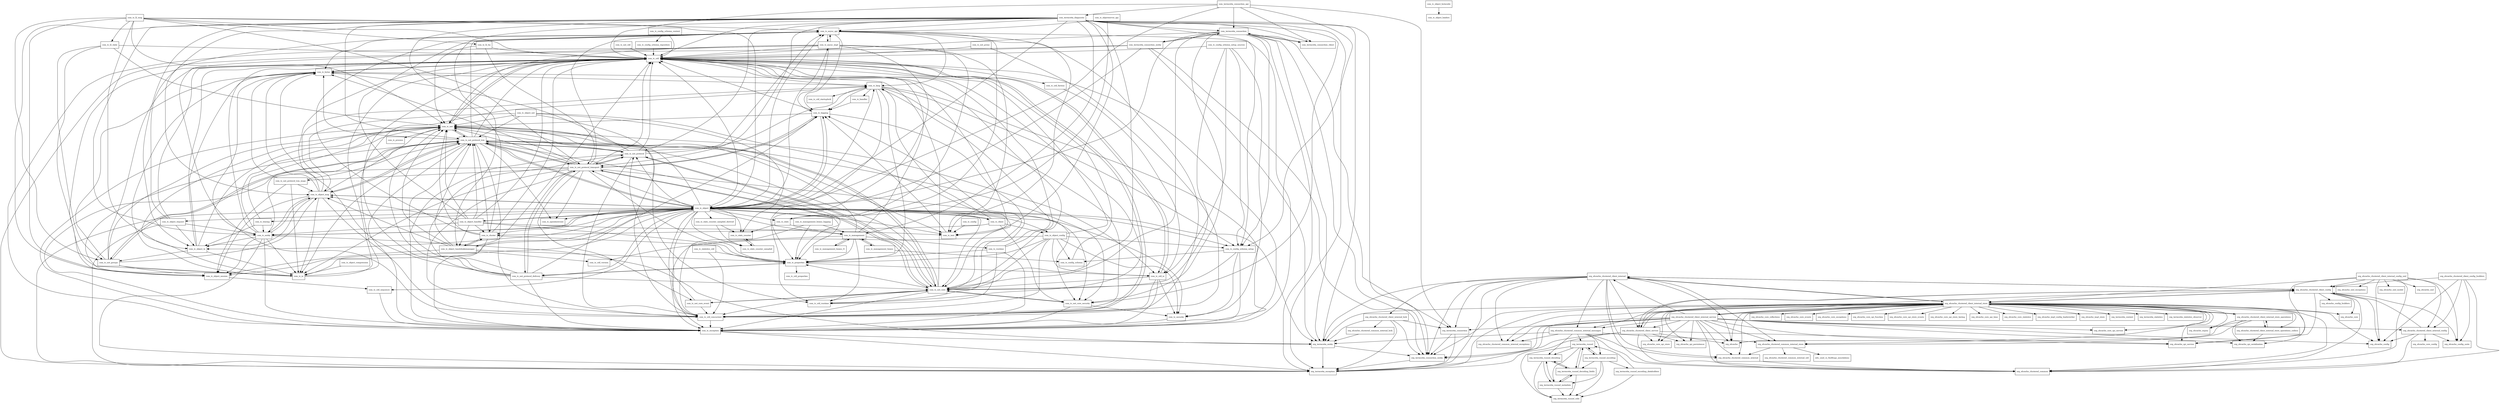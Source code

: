 digraph ehcache_clustered_3_4_0_package_dependencies {
  node [shape = box, fontsize=10.0];
  com_tc_async_api -> com_tc_async_impl;
  com_tc_async_api -> com_tc_bytes;
  com_tc_async_api -> com_tc_exception;
  com_tc_async_api -> com_tc_lang;
  com_tc_async_api -> com_tc_logging;
  com_tc_async_api -> com_tc_stats;
  com_tc_async_api -> com_tc_text;
  com_tc_async_api -> com_tc_util_concurrent;
  com_tc_async_impl -> com_tc_async_api;
  com_tc_async_impl -> com_tc_exception;
  com_tc_async_impl -> com_tc_logging;
  com_tc_async_impl -> com_tc_net;
  com_tc_async_impl -> com_tc_properties;
  com_tc_async_impl -> com_tc_stats;
  com_tc_async_impl -> com_tc_text;
  com_tc_async_impl -> com_tc_util;
  com_tc_async_impl -> com_tc_util_concurrent;
  com_tc_bytes -> com_tc_lang;
  com_tc_bytes -> com_tc_util;
  com_tc_client -> com_tc_cluster;
  com_tc_client -> com_tc_lang;
  com_tc_client -> com_tc_net_core_security;
  com_tc_client -> com_tc_object;
  com_tc_client -> com_tc_object_config;
  com_tc_cluster -> com_tc_async_api;
  com_tc_cluster -> com_tc_exception;
  com_tc_cluster -> com_tc_net;
  com_tc_cluster -> com_tc_net_protocol_tcm;
  com_tc_cluster -> com_tc_object_handshakemanager;
  com_tc_cluster -> com_tc_properties;
  com_tc_cluster -> com_tc_util;
  com_tc_config -> com_tc_text;
  com_tc_config_schema -> com_tc_util;
  com_tc_config_schema_context -> com_tc_config_schema_repository;
  com_tc_config_schema_context -> com_tc_util;
  com_tc_config_schema_repository -> com_tc_util;
  com_tc_config_schema_setup -> com_tc_config_schema;
  com_tc_config_schema_setup -> com_tc_exception;
  com_tc_config_schema_setup -> com_tc_net_core;
  com_tc_config_schema_setup -> com_tc_security;
  com_tc_config_schema_setup_sources -> com_tc_config_schema_setup;
  com_tc_config_schema_setup_sources -> com_tc_net_core;
  com_tc_config_schema_setup_sources -> com_tc_security;
  com_tc_config_schema_setup_sources -> com_tc_util;
  com_tc_config_schema_setup_sources -> com_tc_util_io;
  com_tc_entity -> com_tc_bytes;
  com_tc_entity -> com_tc_exception;
  com_tc_entity -> com_tc_io;
  com_tc_entity -> com_tc_net;
  com_tc_entity -> com_tc_net_protocol_tcm;
  com_tc_entity -> com_tc_object;
  com_tc_entity -> com_tc_object_msg;
  com_tc_entity -> com_tc_object_session;
  com_tc_entity -> com_tc_object_tx;
  com_tc_entity -> com_tc_util;
  com_tc_entity -> org_terracotta_entity;
  com_tc_entity -> org_terracotta_exception;
  com_tc_exception -> org_terracotta_entity;
  com_tc_exception -> org_terracotta_exception;
  com_tc_handler -> com_tc_logging;
  com_tc_io -> com_tc_bytes;
  com_tc_io -> com_tc_lang;
  com_tc_io -> com_tc_util;
  com_tc_l2_ha -> com_tc_net;
  com_tc_l2_ha -> com_tc_net_protocol_transport;
  com_tc_l2_ha -> com_tc_util;
  com_tc_l2_msg -> com_tc_async_api;
  com_tc_l2_msg -> com_tc_io;
  com_tc_l2_msg -> com_tc_l2_ha;
  com_tc_l2_msg -> com_tc_l2_state;
  com_tc_l2_msg -> com_tc_net;
  com_tc_l2_msg -> com_tc_net_groups;
  com_tc_l2_msg -> com_tc_net_protocol_transport;
  com_tc_l2_msg -> com_tc_object;
  com_tc_l2_msg -> com_tc_object_tx;
  com_tc_l2_msg -> com_tc_util;
  com_tc_l2_state -> com_tc_io;
  com_tc_l2_state -> com_tc_net;
  com_tc_l2_state -> com_tc_net_groups;
  com_tc_l2_state -> com_tc_util;
  com_tc_lang -> com_tc_config_schema_setup;
  com_tc_lang -> com_tc_exception;
  com_tc_lang -> com_tc_handler;
  com_tc_lang -> com_tc_logging;
  com_tc_lang -> com_tc_properties;
  com_tc_lang -> com_tc_util;
  com_tc_lang -> com_tc_util_concurrent;
  com_tc_lang -> com_tc_util_runtime;
  com_tc_lang -> com_tc_util_startuplock;
  com_tc_logging -> com_tc_net;
  com_tc_logging -> com_tc_net_protocol_transport;
  com_tc_logging -> com_tc_object;
  com_tc_logging -> com_tc_util;
  com_tc_logging -> com_tc_util_runtime;
  com_tc_management -> com_tc_exception;
  com_tc_management -> com_tc_management_beans;
  com_tc_management -> com_tc_management_beans_l1;
  com_tc_management -> com_tc_net;
  com_tc_management -> com_tc_properties;
  com_tc_management -> com_tc_runtime;
  com_tc_management -> com_tc_util;
  com_tc_management -> com_tc_util_runtime;
  com_tc_management_beans -> com_tc_config_schema;
  com_tc_management_beans -> com_tc_management;
  com_tc_management_beans_l1 -> com_tc_management;
  com_tc_management_beans_logging -> com_tc_management;
  com_tc_management_beans_logging -> com_tc_properties;
  com_tc_management_beans_logging -> com_tc_util_concurrent;
  com_tc_net -> com_tc_exception;
  com_tc_net -> com_tc_io;
  com_tc_net -> com_tc_net_core;
  com_tc_net -> com_tc_net_protocol_tcm;
  com_tc_net -> com_tc_process;
  com_tc_net -> com_tc_util;
  com_tc_net -> com_tc_util_io;
  com_tc_net -> com_tc_util_runtime;
  com_tc_net_core -> com_tc_bytes;
  com_tc_net_core -> com_tc_exception;
  com_tc_net_core -> com_tc_logging;
  com_tc_net_core -> com_tc_net;
  com_tc_net_core -> com_tc_net_core_event;
  com_tc_net_core -> com_tc_net_core_security;
  com_tc_net_core -> com_tc_net_protocol;
  com_tc_net_core -> com_tc_net_protocol_transport;
  com_tc_net_core -> com_tc_properties;
  com_tc_net_core -> com_tc_util;
  com_tc_net_core -> com_tc_util_concurrent;
  com_tc_net_core -> com_tc_util_runtime;
  com_tc_net_core_event -> com_tc_net_core;
  com_tc_net_core_event -> com_tc_net_protocol;
  com_tc_net_core_event -> com_tc_util_concurrent;
  com_tc_net_core_security -> com_tc_exception;
  com_tc_net_core_security -> com_tc_net_core;
  com_tc_net_core_security -> com_tc_security;
  com_tc_net_groups -> com_tc_bytes;
  com_tc_net_groups -> com_tc_io;
  com_tc_net_groups -> com_tc_net;
  com_tc_net_groups -> com_tc_net_protocol_tcm;
  com_tc_net_groups -> com_tc_object_msg;
  com_tc_net_groups -> com_tc_object_session;
  com_tc_net_groups -> com_tc_util;
  com_tc_net_protocol -> com_tc_async_api;
  com_tc_net_protocol -> com_tc_bytes;
  com_tc_net_protocol -> com_tc_exception;
  com_tc_net_protocol -> com_tc_lang;
  com_tc_net_protocol -> com_tc_net;
  com_tc_net_protocol -> com_tc_net_core;
  com_tc_net_protocol -> com_tc_net_protocol_tcm;
  com_tc_net_protocol -> com_tc_net_protocol_transport;
  com_tc_net_protocol -> com_tc_util;
  com_tc_net_protocol -> com_tc_util_concurrent;
  com_tc_net_protocol_delivery -> com_tc_bytes;
  com_tc_net_protocol_delivery -> com_tc_exception;
  com_tc_net_protocol_delivery -> com_tc_logging;
  com_tc_net_protocol_delivery -> com_tc_net;
  com_tc_net_protocol_delivery -> com_tc_net_core;
  com_tc_net_protocol_delivery -> com_tc_net_protocol;
  com_tc_net_protocol_delivery -> com_tc_net_protocol_tcm;
  com_tc_net_protocol_delivery -> com_tc_net_protocol_transport;
  com_tc_net_protocol_delivery -> com_tc_properties;
  com_tc_net_protocol_delivery -> com_tc_util;
  com_tc_net_protocol_tcm -> com_tc_async_api;
  com_tc_net_protocol_tcm -> com_tc_bytes;
  com_tc_net_protocol_tcm -> com_tc_exception;
  com_tc_net_protocol_tcm -> com_tc_io;
  com_tc_net_protocol_tcm -> com_tc_net;
  com_tc_net_protocol_tcm -> com_tc_net_core;
  com_tc_net_protocol_tcm -> com_tc_net_core_security;
  com_tc_net_protocol_tcm -> com_tc_net_groups;
  com_tc_net_protocol_tcm -> com_tc_net_protocol;
  com_tc_net_protocol_tcm -> com_tc_net_protocol_transport;
  com_tc_net_protocol_tcm -> com_tc_object;
  com_tc_net_protocol_tcm -> com_tc_object_msg;
  com_tc_net_protocol_tcm -> com_tc_object_session;
  com_tc_net_protocol_tcm -> com_tc_operatorevent;
  com_tc_net_protocol_tcm -> com_tc_properties;
  com_tc_net_protocol_tcm -> com_tc_text;
  com_tc_net_protocol_tcm -> com_tc_util;
  com_tc_net_protocol_tcm -> com_tc_util_concurrent;
  com_tc_net_protocol_tcm_msgs -> com_tc_bytes;
  com_tc_net_protocol_tcm_msgs -> com_tc_io;
  com_tc_net_protocol_tcm_msgs -> com_tc_net_protocol_tcm;
  com_tc_net_protocol_tcm_msgs -> com_tc_object_msg;
  com_tc_net_protocol_tcm_msgs -> com_tc_object_session;
  com_tc_net_protocol_transport -> com_tc_async_api;
  com_tc_net_protocol_transport -> com_tc_bytes;
  com_tc_net_protocol_transport -> com_tc_exception;
  com_tc_net_protocol_transport -> com_tc_io;
  com_tc_net_protocol_transport -> com_tc_logging;
  com_tc_net_protocol_transport -> com_tc_net;
  com_tc_net_protocol_transport -> com_tc_net_core;
  com_tc_net_protocol_transport -> com_tc_net_core_event;
  com_tc_net_protocol_transport -> com_tc_net_core_security;
  com_tc_net_protocol_transport -> com_tc_net_protocol;
  com_tc_net_protocol_transport -> com_tc_net_protocol_delivery;
  com_tc_net_protocol_transport -> com_tc_net_protocol_tcm;
  com_tc_net_protocol_transport -> com_tc_net_protocol_tcm_msgs;
  com_tc_net_protocol_transport -> com_tc_operatorevent;
  com_tc_net_protocol_transport -> com_tc_properties;
  com_tc_net_protocol_transport -> com_tc_util;
  com_tc_net_protocol_transport -> com_tc_util_concurrent;
  com_tc_net_proxy -> com_tc_util;
  com_tc_net_proxy -> com_tc_util_concurrent;
  com_tc_net_util -> com_tc_util;
  com_tc_object -> com_tc_async_api;
  com_tc_object -> com_tc_async_impl;
  com_tc_object -> com_tc_client;
  com_tc_object -> com_tc_cluster;
  com_tc_object -> com_tc_config_schema_setup;
  com_tc_object -> com_tc_entity;
  com_tc_object -> com_tc_exception;
  com_tc_object -> com_tc_io;
  com_tc_object -> com_tc_lang;
  com_tc_object -> com_tc_logging;
  com_tc_object -> com_tc_management;
  com_tc_object -> com_tc_net;
  com_tc_object -> com_tc_net_core;
  com_tc_object -> com_tc_net_core_security;
  com_tc_object -> com_tc_net_protocol;
  com_tc_object -> com_tc_net_protocol_delivery;
  com_tc_object -> com_tc_net_protocol_tcm;
  com_tc_object -> com_tc_net_protocol_transport;
  com_tc_object -> com_tc_object_config;
  com_tc_object -> com_tc_object_handler;
  com_tc_object -> com_tc_object_handshakemanager;
  com_tc_object -> com_tc_object_msg;
  com_tc_object -> com_tc_object_request;
  com_tc_object -> com_tc_object_session;
  com_tc_object -> com_tc_object_tx;
  com_tc_object -> com_tc_operatorevent;
  com_tc_object -> com_tc_properties;
  com_tc_object -> com_tc_security;
  com_tc_object -> com_tc_stats;
  com_tc_object -> com_tc_stats_counter;
  com_tc_object -> com_tc_stats_counter_sampled;
  com_tc_object -> com_tc_stats_counter_sampled_derived;
  com_tc_object -> com_tc_text;
  com_tc_object -> com_tc_tracing;
  com_tc_object -> com_tc_util;
  com_tc_object -> com_tc_util_concurrent;
  com_tc_object -> com_tc_util_sequence;
  com_tc_object -> org_terracotta_entity;
  com_tc_object -> org_terracotta_exception;
  com_tc_object_bytecode -> com_tc_object_loaders;
  com_tc_object_compression -> com_tc_io;
  com_tc_object_config -> com_tc_config_schema;
  com_tc_object_config -> com_tc_config_schema_setup;
  com_tc_object_config -> com_tc_net_core;
  com_tc_object_config -> com_tc_properties;
  com_tc_object_config -> com_tc_security;
  com_tc_object_config -> com_tc_util;
  com_tc_object_config -> com_tc_util_concurrent;
  com_tc_object_config -> com_tc_util_io;
  com_tc_object_config -> com_tc_util_version;
  com_tc_object_handler -> com_tc_async_api;
  com_tc_object_handler -> com_tc_cluster;
  com_tc_object_handler -> com_tc_entity;
  com_tc_object_handler -> com_tc_net;
  com_tc_object_handler -> com_tc_net_protocol_tcm;
  com_tc_object_handler -> com_tc_object;
  com_tc_object_handler -> com_tc_object_handshakemanager;
  com_tc_object_handler -> com_tc_object_msg;
  com_tc_object_handler -> com_tc_properties;
  com_tc_object_handler -> com_tc_text;
  com_tc_object_handler -> com_tc_util;
  com_tc_object_handshakemanager -> com_tc_cluster;
  com_tc_object_handshakemanager -> com_tc_net;
  com_tc_object_handshakemanager -> com_tc_net_protocol_tcm;
  com_tc_object_handshakemanager -> com_tc_object_msg;
  com_tc_object_handshakemanager -> com_tc_object_session;
  com_tc_object_handshakemanager -> com_tc_properties;
  com_tc_object_handshakemanager -> com_tc_util;
  com_tc_object_handshakemanager -> com_tc_util_version;
  com_tc_object_msg -> com_tc_bytes;
  com_tc_object_msg -> com_tc_entity;
  com_tc_object_msg -> com_tc_io;
  com_tc_object_msg -> com_tc_lang;
  com_tc_object_msg -> com_tc_net;
  com_tc_object_msg -> com_tc_net_protocol_tcm;
  com_tc_object_msg -> com_tc_object;
  com_tc_object_msg -> com_tc_object_session;
  com_tc_object_msg -> com_tc_object_tx;
  com_tc_object_msg -> com_tc_util;
  com_tc_object_msg -> com_tc_util_concurrent;
  com_tc_object_net -> com_tc_net;
  com_tc_object_net -> com_tc_net_core;
  com_tc_object_net -> com_tc_net_protocol_tcm;
  com_tc_object_net -> com_tc_object_msg;
  com_tc_object_net -> com_tc_stats_counter;
  com_tc_object_net -> com_tc_util_concurrent;
  com_tc_object_request -> com_tc_async_api;
  com_tc_object_request -> com_tc_entity;
  com_tc_object_request -> com_tc_object_tx;
  com_tc_object_request -> com_tc_util;
  com_tc_object_request -> org_terracotta_exception;
  com_tc_object_session -> com_tc_util;
  com_tc_object_session -> com_tc_util_sequence;
  com_tc_object_tx -> com_tc_bytes;
  com_tc_object_tx -> com_tc_io;
  com_tc_object_tx -> com_tc_net;
  com_tc_object_tx -> com_tc_net_groups;
  com_tc_object_tx -> com_tc_util;
  com_tc_objectserver_api -> com_tc_async_api;
  com_tc_objectserver_api -> com_tc_stats;
  com_tc_properties -> com_tc_net_protocol_delivery;
  com_tc_properties -> com_tc_util_io;
  com_tc_properties -> com_tc_util_properties;
  com_tc_runtime -> com_tc_exception;
  com_tc_runtime -> com_tc_lang;
  com_tc_runtime -> com_tc_properties;
  com_tc_runtime -> com_tc_util;
  com_tc_runtime -> com_tc_util_runtime;
  com_tc_security -> com_tc_exception;
  com_tc_statistics_util -> com_tc_properties;
  com_tc_statistics_util -> com_tc_util_concurrent;
  com_tc_stats -> com_tc_management;
  com_tc_stats -> com_tc_stats_counter;
  com_tc_stats_counter -> com_tc_stats_counter_sampled;
  com_tc_stats_counter_sampled -> com_tc_stats_counter;
  com_tc_stats_counter_sampled_derived -> com_tc_stats_counter;
  com_tc_stats_counter_sampled_derived -> com_tc_stats_counter_sampled;
  com_tc_text -> com_tc_logging;
  com_tc_tracing -> com_tc_entity;
  com_tc_tracing -> com_tc_net;
  com_tc_tracing -> com_tc_object_tx;
  com_tc_util -> com_tc_bytes;
  com_tc_util -> com_tc_exception;
  com_tc_util -> com_tc_net;
  com_tc_util -> com_tc_text;
  com_tc_util -> com_tc_util_concurrent;
  com_tc_util -> com_tc_util_factory;
  com_tc_util -> com_tc_util_io;
  com_tc_util_concurrent -> com_tc_exception;
  com_tc_util_concurrent -> com_tc_util;
  com_tc_util_factory -> com_tc_util_io;
  com_tc_util_io -> com_tc_exception;
  com_tc_util_io -> com_tc_net_core;
  com_tc_util_io -> com_tc_security;
  com_tc_util_io -> com_tc_util;
  com_tc_util_io -> com_tc_util_concurrent;
  com_tc_util_runtime -> com_tc_util;
  com_tc_util_sequence -> com_tc_exception;
  com_terracotta_connection -> com_tc_config_schema_setup;
  com_terracotta_connection -> com_tc_net_core;
  com_terracotta_connection -> com_tc_net_core_security;
  com_terracotta_connection -> com_tc_object;
  com_terracotta_connection -> com_tc_util;
  com_terracotta_connection -> com_terracotta_connection_client;
  com_terracotta_connection -> com_terracotta_connection_entity;
  com_terracotta_connection -> org_terracotta_connection;
  com_terracotta_connection -> org_terracotta_connection_entity;
  com_terracotta_connection -> org_terracotta_entity;
  com_terracotta_connection -> org_terracotta_exception;
  com_terracotta_connection_api -> com_tc_config_schema_setup;
  com_terracotta_connection_api -> com_tc_object;
  com_terracotta_connection_api -> com_tc_util;
  com_terracotta_connection_api -> com_terracotta_connection;
  com_terracotta_connection_api -> com_terracotta_connection_client;
  com_terracotta_connection_api -> com_terracotta_diagnostic;
  com_terracotta_connection_api -> org_terracotta_connection;
  com_terracotta_connection_client -> com_terracotta_connection;
  com_terracotta_connection_entity -> com_tc_object;
  com_terracotta_connection_entity -> com_tc_util;
  com_terracotta_connection_entity -> com_terracotta_connection;
  com_terracotta_connection_entity -> org_terracotta_connection_entity;
  com_terracotta_connection_entity -> org_terracotta_entity;
  com_terracotta_connection_entity -> org_terracotta_exception;
  com_terracotta_diagnostic -> com_tc_async_api;
  com_terracotta_diagnostic -> com_tc_cluster;
  com_terracotta_diagnostic -> com_tc_config_schema_setup;
  com_terracotta_diagnostic -> com_tc_entity;
  com_terracotta_diagnostic -> com_tc_management;
  com_terracotta_diagnostic -> com_tc_net_core;
  com_terracotta_diagnostic -> com_tc_net_core_security;
  com_terracotta_diagnostic -> com_tc_net_protocol;
  com_terracotta_diagnostic -> com_tc_net_protocol_tcm;
  com_terracotta_diagnostic -> com_tc_net_protocol_transport;
  com_terracotta_diagnostic -> com_tc_object;
  com_terracotta_diagnostic -> com_tc_object_handshakemanager;
  com_terracotta_diagnostic -> com_tc_object_msg;
  com_terracotta_diagnostic -> com_tc_object_session;
  com_terracotta_diagnostic -> com_tc_object_tx;
  com_terracotta_diagnostic -> com_tc_text;
  com_terracotta_diagnostic -> com_tc_util;
  com_terracotta_diagnostic -> com_terracotta_connection;
  com_terracotta_diagnostic -> com_terracotta_connection_client;
  com_terracotta_diagnostic -> org_terracotta_connection_entity;
  com_terracotta_diagnostic -> org_terracotta_entity;
  com_terracotta_diagnostic -> org_terracotta_exception;
  org_ehcache_clustered_client_config -> org_ehcache_clustered_client_internal;
  org_ehcache_clustered_client_config -> org_ehcache_clustered_client_internal_store;
  org_ehcache_clustered_client_config -> org_ehcache_clustered_client_service;
  org_ehcache_clustered_client_config -> org_ehcache_clustered_common;
  org_ehcache_clustered_client_config -> org_ehcache_config;
  org_ehcache_clustered_client_config -> org_ehcache_config_builders;
  org_ehcache_clustered_client_config -> org_ehcache_config_units;
  org_ehcache_clustered_client_config -> org_ehcache_core;
  org_ehcache_clustered_client_config -> org_ehcache_spi_service;
  org_ehcache_clustered_client_config_builders -> org_ehcache_clustered_client_config;
  org_ehcache_clustered_client_config_builders -> org_ehcache_clustered_client_internal_config;
  org_ehcache_clustered_client_config_builders -> org_ehcache_clustered_common;
  org_ehcache_clustered_client_config_builders -> org_ehcache_config;
  org_ehcache_clustered_client_config_builders -> org_ehcache_config_units;
  org_ehcache_clustered_client_internal -> org_ehcache;
  org_ehcache_clustered_client_internal -> org_ehcache_clustered_client_config;
  org_ehcache_clustered_client_internal -> org_ehcache_clustered_client_internal_lock;
  org_ehcache_clustered_client_internal -> org_ehcache_clustered_client_internal_store;
  org_ehcache_clustered_client_internal -> org_ehcache_clustered_client_service;
  org_ehcache_clustered_client_internal -> org_ehcache_clustered_common;
  org_ehcache_clustered_client_internal -> org_ehcache_clustered_common_internal;
  org_ehcache_clustered_client_internal -> org_ehcache_clustered_common_internal_exceptions;
  org_ehcache_clustered_client_internal -> org_ehcache_clustered_common_internal_messages;
  org_ehcache_clustered_client_internal -> org_ehcache_clustered_common_internal_store;
  org_ehcache_clustered_client_internal -> org_terracotta_connection;
  org_ehcache_clustered_client_internal -> org_terracotta_connection_entity;
  org_ehcache_clustered_client_internal -> org_terracotta_entity;
  org_ehcache_clustered_client_internal -> org_terracotta_exception;
  org_ehcache_clustered_client_internal_config -> org_ehcache_clustered_client_config;
  org_ehcache_clustered_client_internal_config -> org_ehcache_clustered_common;
  org_ehcache_clustered_client_internal_config -> org_ehcache_config;
  org_ehcache_clustered_client_internal_config -> org_ehcache_config_units;
  org_ehcache_clustered_client_internal_config -> org_ehcache_core_config;
  org_ehcache_clustered_client_internal_config_xml -> org_ehcache_clustered_client_config;
  org_ehcache_clustered_client_internal_config_xml -> org_ehcache_clustered_client_internal_config;
  org_ehcache_clustered_client_internal_config_xml -> org_ehcache_clustered_client_internal_store;
  org_ehcache_clustered_client_internal_config_xml -> org_ehcache_clustered_common;
  org_ehcache_clustered_client_internal_config_xml -> org_ehcache_config;
  org_ehcache_clustered_client_internal_config_xml -> org_ehcache_config_units;
  org_ehcache_clustered_client_internal_config_xml -> org_ehcache_spi_service;
  org_ehcache_clustered_client_internal_config_xml -> org_ehcache_xml;
  org_ehcache_clustered_client_internal_config_xml -> org_ehcache_xml_exceptions;
  org_ehcache_clustered_client_internal_config_xml -> org_ehcache_xml_model;
  org_ehcache_clustered_client_internal_lock -> org_ehcache_clustered_common_internal_lock;
  org_ehcache_clustered_client_internal_lock -> org_terracotta_connection;
  org_ehcache_clustered_client_internal_lock -> org_terracotta_connection_entity;
  org_ehcache_clustered_client_internal_lock -> org_terracotta_entity;
  org_ehcache_clustered_client_internal_lock -> org_terracotta_exception;
  org_ehcache_clustered_client_internal_service -> org_ehcache;
  org_ehcache_clustered_client_internal_service -> org_ehcache_clustered_client_config;
  org_ehcache_clustered_client_internal_service -> org_ehcache_clustered_client_internal;
  org_ehcache_clustered_client_internal_service -> org_ehcache_clustered_client_internal_config;
  org_ehcache_clustered_client_internal_service -> org_ehcache_clustered_client_internal_store;
  org_ehcache_clustered_client_internal_service -> org_ehcache_clustered_client_service;
  org_ehcache_clustered_client_internal_service -> org_ehcache_clustered_common;
  org_ehcache_clustered_client_internal_service -> org_ehcache_clustered_common_internal;
  org_ehcache_clustered_client_internal_service -> org_ehcache_clustered_common_internal_exceptions;
  org_ehcache_clustered_client_internal_service -> org_ehcache_clustered_common_internal_messages;
  org_ehcache_clustered_client_internal_service -> org_ehcache_clustered_common_internal_store;
  org_ehcache_clustered_client_internal_service -> org_ehcache_config;
  org_ehcache_clustered_client_internal_service -> org_ehcache_core_spi_service;
  org_ehcache_clustered_client_internal_service -> org_ehcache_core_spi_store;
  org_ehcache_clustered_client_internal_service -> org_ehcache_spi_persistence;
  org_ehcache_clustered_client_internal_service -> org_ehcache_spi_serialization;
  org_ehcache_clustered_client_internal_service -> org_ehcache_spi_service;
  org_ehcache_clustered_client_internal_service -> org_terracotta_connection;
  org_ehcache_clustered_client_internal_service -> org_terracotta_connection_entity;
  org_ehcache_clustered_client_internal_service -> org_terracotta_exception;
  org_ehcache_clustered_client_internal_store -> org_ehcache;
  org_ehcache_clustered_client_internal_store -> org_ehcache_clustered_client_config;
  org_ehcache_clustered_client_internal_store -> org_ehcache_clustered_client_internal;
  org_ehcache_clustered_client_internal_store -> org_ehcache_clustered_client_internal_service;
  org_ehcache_clustered_client_internal_store -> org_ehcache_clustered_client_internal_store_operations;
  org_ehcache_clustered_client_internal_store -> org_ehcache_clustered_client_internal_store_operations_codecs;
  org_ehcache_clustered_client_internal_store -> org_ehcache_clustered_client_service;
  org_ehcache_clustered_client_internal_store -> org_ehcache_clustered_common;
  org_ehcache_clustered_client_internal_store -> org_ehcache_clustered_common_internal;
  org_ehcache_clustered_client_internal_store -> org_ehcache_clustered_common_internal_exceptions;
  org_ehcache_clustered_client_internal_store -> org_ehcache_clustered_common_internal_messages;
  org_ehcache_clustered_client_internal_store -> org_ehcache_clustered_common_internal_store;
  org_ehcache_clustered_client_internal_store -> org_ehcache_config;
  org_ehcache_clustered_client_internal_store -> org_ehcache_core;
  org_ehcache_clustered_client_internal_store -> org_ehcache_core_collections;
  org_ehcache_clustered_client_internal_store -> org_ehcache_core_events;
  org_ehcache_clustered_client_internal_store -> org_ehcache_core_exceptions;
  org_ehcache_clustered_client_internal_store -> org_ehcache_core_spi_function;
  org_ehcache_clustered_client_internal_store -> org_ehcache_core_spi_service;
  org_ehcache_clustered_client_internal_store -> org_ehcache_core_spi_store;
  org_ehcache_clustered_client_internal_store -> org_ehcache_core_spi_store_events;
  org_ehcache_clustered_client_internal_store -> org_ehcache_core_spi_store_tiering;
  org_ehcache_clustered_client_internal_store -> org_ehcache_core_spi_time;
  org_ehcache_clustered_client_internal_store -> org_ehcache_core_statistics;
  org_ehcache_clustered_client_internal_store -> org_ehcache_expiry;
  org_ehcache_clustered_client_internal_store -> org_ehcache_impl_config_loaderwriter;
  org_ehcache_clustered_client_internal_store -> org_ehcache_impl_store;
  org_ehcache_clustered_client_internal_store -> org_ehcache_spi_persistence;
  org_ehcache_clustered_client_internal_store -> org_ehcache_spi_serialization;
  org_ehcache_clustered_client_internal_store -> org_ehcache_spi_service;
  org_ehcache_clustered_client_internal_store -> org_terracotta_connection_entity;
  org_ehcache_clustered_client_internal_store -> org_terracotta_context;
  org_ehcache_clustered_client_internal_store -> org_terracotta_entity;
  org_ehcache_clustered_client_internal_store -> org_terracotta_exception;
  org_ehcache_clustered_client_internal_store -> org_terracotta_statistics;
  org_ehcache_clustered_client_internal_store -> org_terracotta_statistics_observer;
  org_ehcache_clustered_client_internal_store_operations -> org_ehcache;
  org_ehcache_clustered_client_internal_store_operations -> org_ehcache_clustered_client_internal_store;
  org_ehcache_clustered_client_internal_store_operations -> org_ehcache_clustered_client_internal_store_operations_codecs;
  org_ehcache_clustered_client_internal_store_operations -> org_ehcache_clustered_common_internal_store;
  org_ehcache_clustered_client_internal_store_operations -> org_ehcache_expiry;
  org_ehcache_clustered_client_internal_store_operations -> org_ehcache_spi_serialization;
  org_ehcache_clustered_client_internal_store_operations_codecs -> org_ehcache_clustered_client_internal_store_operations;
  org_ehcache_clustered_client_internal_store_operations_codecs -> org_ehcache_spi_serialization;
  org_ehcache_clustered_client_service -> org_ehcache;
  org_ehcache_clustered_client_service -> org_ehcache_clustered_client_config;
  org_ehcache_clustered_client_service -> org_ehcache_clustered_client_internal_store;
  org_ehcache_clustered_client_service -> org_ehcache_clustered_common;
  org_ehcache_clustered_client_service -> org_ehcache_core_spi_store;
  org_ehcache_clustered_client_service -> org_ehcache_spi_persistence;
  org_ehcache_clustered_client_service -> org_ehcache_spi_service;
  org_ehcache_clustered_client_service -> org_terracotta_connection_entity;
  org_ehcache_clustered_client_service -> org_terracotta_exception;
  org_ehcache_clustered_common_internal -> org_ehcache_clustered_common;
  org_ehcache_clustered_common_internal_lock -> org_terracotta_entity;
  org_ehcache_clustered_common_internal_messages -> org_ehcache_clustered_common;
  org_ehcache_clustered_common_internal_messages -> org_ehcache_clustered_common_internal;
  org_ehcache_clustered_common_internal_messages -> org_ehcache_clustered_common_internal_exceptions;
  org_ehcache_clustered_common_internal_messages -> org_ehcache_clustered_common_internal_store;
  org_ehcache_clustered_common_internal_messages -> org_terracotta_entity;
  org_ehcache_clustered_common_internal_messages -> org_terracotta_runnel;
  org_ehcache_clustered_common_internal_messages -> org_terracotta_runnel_decoding;
  org_ehcache_clustered_common_internal_messages -> org_terracotta_runnel_encoding;
  org_ehcache_clustered_common_internal_store -> edu_umd_cs_findbugs_annotations;
  org_ehcache_clustered_common_internal_store -> org_ehcache_clustered_common_internal;
  org_ehcache_clustered_common_internal_store -> org_ehcache_clustered_common_internal_util;
  org_terracotta_connection -> org_terracotta_connection_entity;
  org_terracotta_connection -> org_terracotta_exception;
  org_terracotta_connection_entity -> org_terracotta_exception;
  org_terracotta_entity -> org_terracotta_connection_entity;
  org_terracotta_entity -> org_terracotta_exception;
  org_terracotta_runnel -> org_terracotta_runnel_decoding;
  org_terracotta_runnel -> org_terracotta_runnel_decoding_fields;
  org_terracotta_runnel -> org_terracotta_runnel_encoding;
  org_terracotta_runnel -> org_terracotta_runnel_metadata;
  org_terracotta_runnel -> org_terracotta_runnel_utils;
  org_terracotta_runnel_decoding -> org_terracotta_runnel_decoding_fields;
  org_terracotta_runnel_decoding -> org_terracotta_runnel_metadata;
  org_terracotta_runnel_decoding -> org_terracotta_runnel_utils;
  org_terracotta_runnel_decoding_fields -> org_terracotta_runnel;
  org_terracotta_runnel_decoding_fields -> org_terracotta_runnel_decoding;
  org_terracotta_runnel_decoding_fields -> org_terracotta_runnel_metadata;
  org_terracotta_runnel_decoding_fields -> org_terracotta_runnel_utils;
  org_terracotta_runnel_encoding -> org_terracotta_runnel;
  org_terracotta_runnel_encoding -> org_terracotta_runnel_decoding_fields;
  org_terracotta_runnel_encoding -> org_terracotta_runnel_encoding_dataholders;
  org_terracotta_runnel_encoding -> org_terracotta_runnel_metadata;
  org_terracotta_runnel_encoding -> org_terracotta_runnel_utils;
  org_terracotta_runnel_encoding_dataholders -> org_terracotta_runnel;
  org_terracotta_runnel_encoding_dataholders -> org_terracotta_runnel_utils;
  org_terracotta_runnel_metadata -> org_terracotta_runnel_decoding;
  org_terracotta_runnel_metadata -> org_terracotta_runnel_decoding_fields;
  org_terracotta_runnel_metadata -> org_terracotta_runnel_utils;
}
